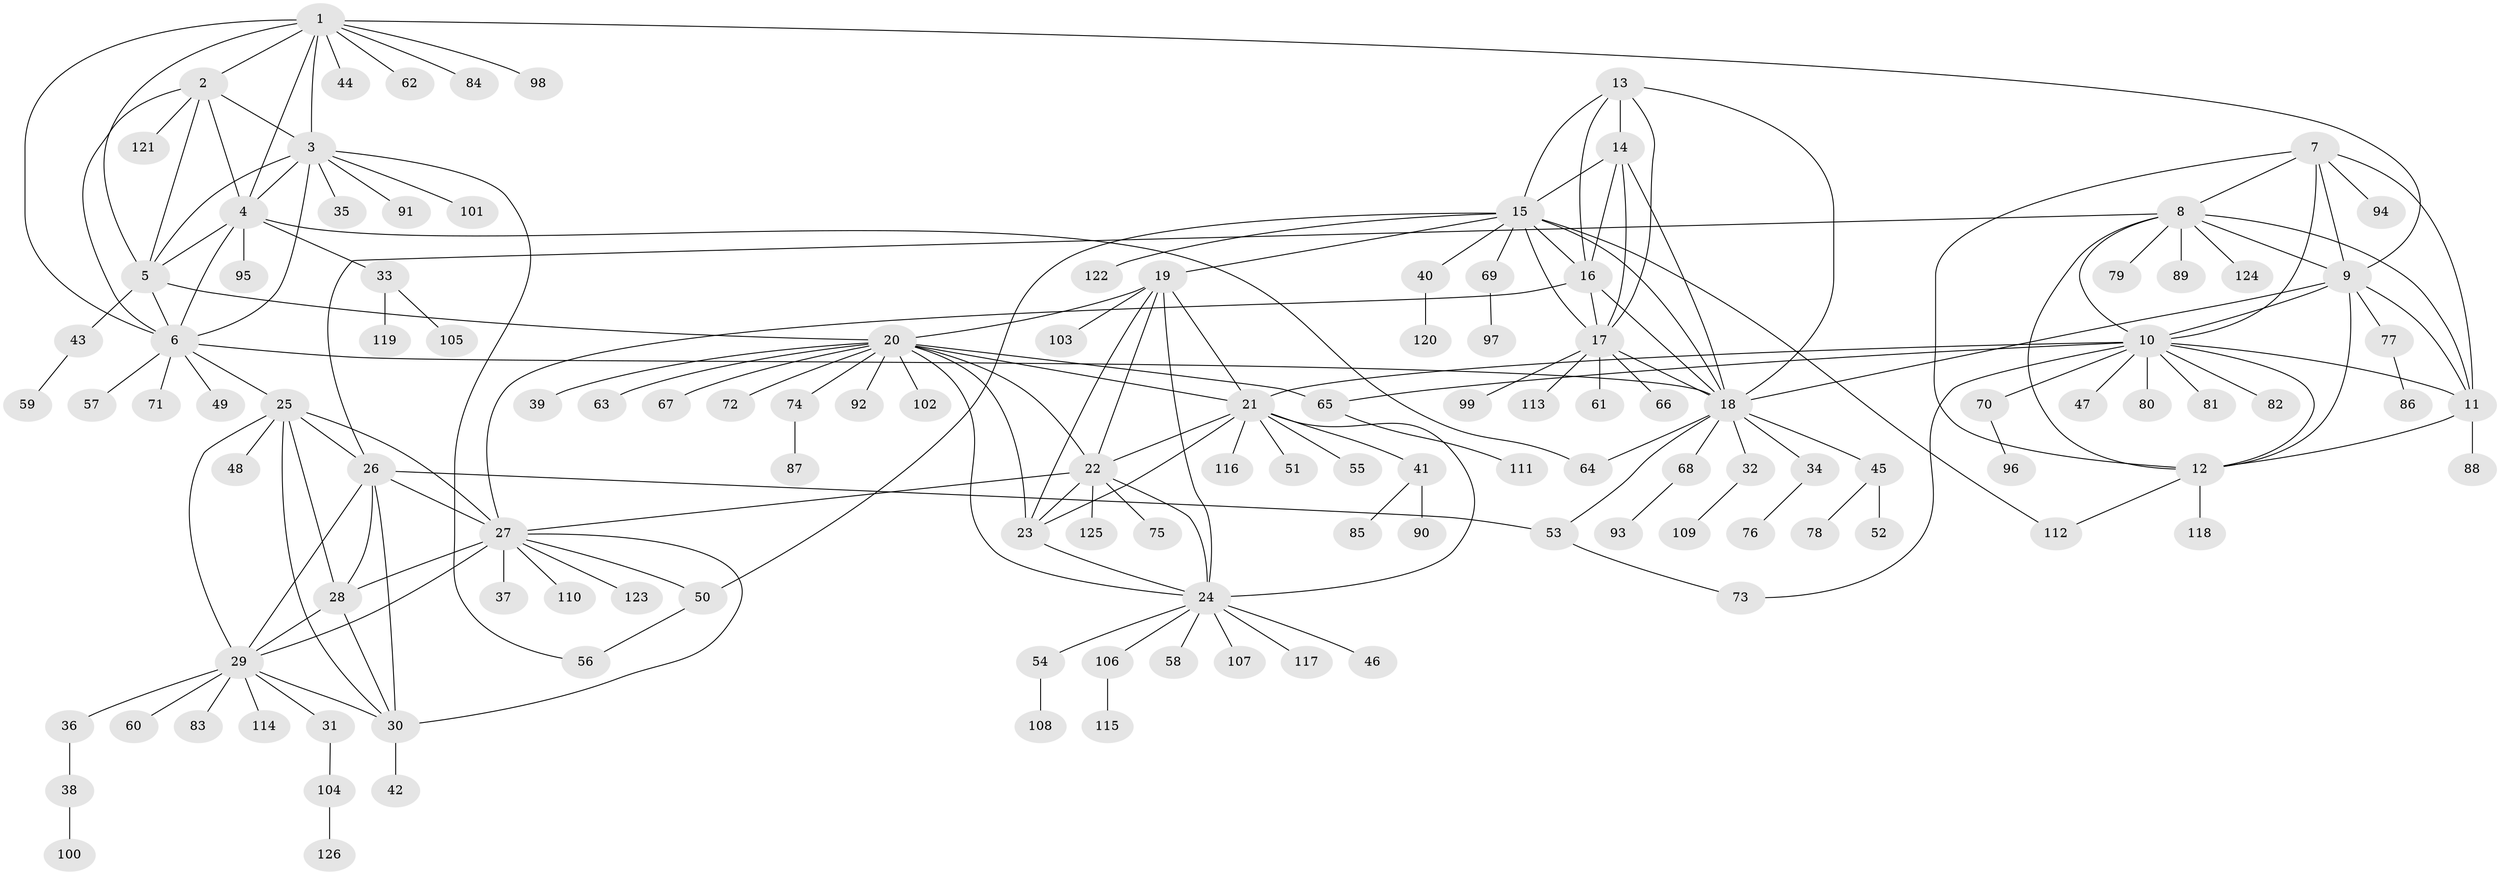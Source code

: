 // coarse degree distribution, {9: 0.022727272727272728, 10: 0.022727272727272728, 6: 0.07954545454545454, 7: 0.045454545454545456, 13: 0.011363636363636364, 2: 0.06818181818181818, 17: 0.022727272727272728, 3: 0.06818181818181818, 4: 0.011363636363636364, 11: 0.011363636363636364, 5: 0.011363636363636364, 1: 0.625}
// Generated by graph-tools (version 1.1) at 2025/19/03/04/25 18:19:42]
// undirected, 126 vertices, 188 edges
graph export_dot {
graph [start="1"]
  node [color=gray90,style=filled];
  1;
  2;
  3;
  4;
  5;
  6;
  7;
  8;
  9;
  10;
  11;
  12;
  13;
  14;
  15;
  16;
  17;
  18;
  19;
  20;
  21;
  22;
  23;
  24;
  25;
  26;
  27;
  28;
  29;
  30;
  31;
  32;
  33;
  34;
  35;
  36;
  37;
  38;
  39;
  40;
  41;
  42;
  43;
  44;
  45;
  46;
  47;
  48;
  49;
  50;
  51;
  52;
  53;
  54;
  55;
  56;
  57;
  58;
  59;
  60;
  61;
  62;
  63;
  64;
  65;
  66;
  67;
  68;
  69;
  70;
  71;
  72;
  73;
  74;
  75;
  76;
  77;
  78;
  79;
  80;
  81;
  82;
  83;
  84;
  85;
  86;
  87;
  88;
  89;
  90;
  91;
  92;
  93;
  94;
  95;
  96;
  97;
  98;
  99;
  100;
  101;
  102;
  103;
  104;
  105;
  106;
  107;
  108;
  109;
  110;
  111;
  112;
  113;
  114;
  115;
  116;
  117;
  118;
  119;
  120;
  121;
  122;
  123;
  124;
  125;
  126;
  1 -- 2;
  1 -- 3;
  1 -- 4;
  1 -- 5;
  1 -- 6;
  1 -- 9;
  1 -- 44;
  1 -- 62;
  1 -- 84;
  1 -- 98;
  2 -- 3;
  2 -- 4;
  2 -- 5;
  2 -- 6;
  2 -- 121;
  3 -- 4;
  3 -- 5;
  3 -- 6;
  3 -- 35;
  3 -- 56;
  3 -- 91;
  3 -- 101;
  4 -- 5;
  4 -- 6;
  4 -- 33;
  4 -- 64;
  4 -- 95;
  5 -- 6;
  5 -- 20;
  5 -- 43;
  6 -- 18;
  6 -- 25;
  6 -- 49;
  6 -- 57;
  6 -- 71;
  7 -- 8;
  7 -- 9;
  7 -- 10;
  7 -- 11;
  7 -- 12;
  7 -- 94;
  8 -- 9;
  8 -- 10;
  8 -- 11;
  8 -- 12;
  8 -- 26;
  8 -- 79;
  8 -- 89;
  8 -- 124;
  9 -- 10;
  9 -- 11;
  9 -- 12;
  9 -- 18;
  9 -- 77;
  10 -- 11;
  10 -- 12;
  10 -- 21;
  10 -- 47;
  10 -- 65;
  10 -- 70;
  10 -- 73;
  10 -- 80;
  10 -- 81;
  10 -- 82;
  11 -- 12;
  11 -- 88;
  12 -- 112;
  12 -- 118;
  13 -- 14;
  13 -- 15;
  13 -- 16;
  13 -- 17;
  13 -- 18;
  14 -- 15;
  14 -- 16;
  14 -- 17;
  14 -- 18;
  15 -- 16;
  15 -- 17;
  15 -- 18;
  15 -- 19;
  15 -- 40;
  15 -- 50;
  15 -- 69;
  15 -- 112;
  15 -- 122;
  16 -- 17;
  16 -- 18;
  16 -- 27;
  17 -- 18;
  17 -- 61;
  17 -- 66;
  17 -- 99;
  17 -- 113;
  18 -- 32;
  18 -- 34;
  18 -- 45;
  18 -- 53;
  18 -- 64;
  18 -- 68;
  19 -- 20;
  19 -- 21;
  19 -- 22;
  19 -- 23;
  19 -- 24;
  19 -- 103;
  20 -- 21;
  20 -- 22;
  20 -- 23;
  20 -- 24;
  20 -- 39;
  20 -- 63;
  20 -- 65;
  20 -- 67;
  20 -- 72;
  20 -- 74;
  20 -- 92;
  20 -- 102;
  21 -- 22;
  21 -- 23;
  21 -- 24;
  21 -- 41;
  21 -- 51;
  21 -- 55;
  21 -- 116;
  22 -- 23;
  22 -- 24;
  22 -- 27;
  22 -- 75;
  22 -- 125;
  23 -- 24;
  24 -- 46;
  24 -- 54;
  24 -- 58;
  24 -- 106;
  24 -- 107;
  24 -- 117;
  25 -- 26;
  25 -- 27;
  25 -- 28;
  25 -- 29;
  25 -- 30;
  25 -- 48;
  26 -- 27;
  26 -- 28;
  26 -- 29;
  26 -- 30;
  26 -- 53;
  27 -- 28;
  27 -- 29;
  27 -- 30;
  27 -- 37;
  27 -- 50;
  27 -- 110;
  27 -- 123;
  28 -- 29;
  28 -- 30;
  29 -- 30;
  29 -- 31;
  29 -- 36;
  29 -- 60;
  29 -- 83;
  29 -- 114;
  30 -- 42;
  31 -- 104;
  32 -- 109;
  33 -- 105;
  33 -- 119;
  34 -- 76;
  36 -- 38;
  38 -- 100;
  40 -- 120;
  41 -- 85;
  41 -- 90;
  43 -- 59;
  45 -- 52;
  45 -- 78;
  50 -- 56;
  53 -- 73;
  54 -- 108;
  65 -- 111;
  68 -- 93;
  69 -- 97;
  70 -- 96;
  74 -- 87;
  77 -- 86;
  104 -- 126;
  106 -- 115;
}
